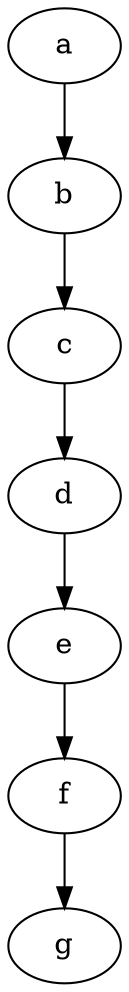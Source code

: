 digraph "outputsing line graph" {
a [ Weight=3, Start =0, Processor =1];
b [ Weight=2, Start =3, Processor =1];
c [ Weight=3, Start =5, Processor =1];
d [ Weight=4, Start =8, Processor =1];
e [ Weight=3, Start =12, Processor =1];
f [ Weight=1, Start =15, Processor =1];
g [ Weight=2, Start =16, Processor =1];
a -> b [Weight=2];
b -> c [Weight=2];
c -> d [Weight=2];
d -> e [Weight=2];
e -> f [Weight=2];
f -> g [Weight=2];
}
